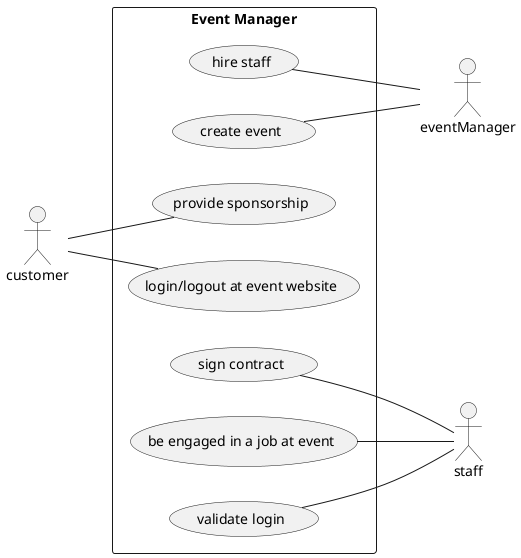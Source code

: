 @startuml
left to right direction
skinparam packageStyle rectangle
actor eventManager
actor staff
actor customer

rectangle "Event Manager" {
  (hire staff) -- eventManager
  (create event) -- eventManager
  customer -- (provide sponsorship)
  customer -- (login/logout at event website)
  (sign contract) -- staff
  (be engaged in a job at event) -- staff
  (validate login) -- staff
}
@enduml